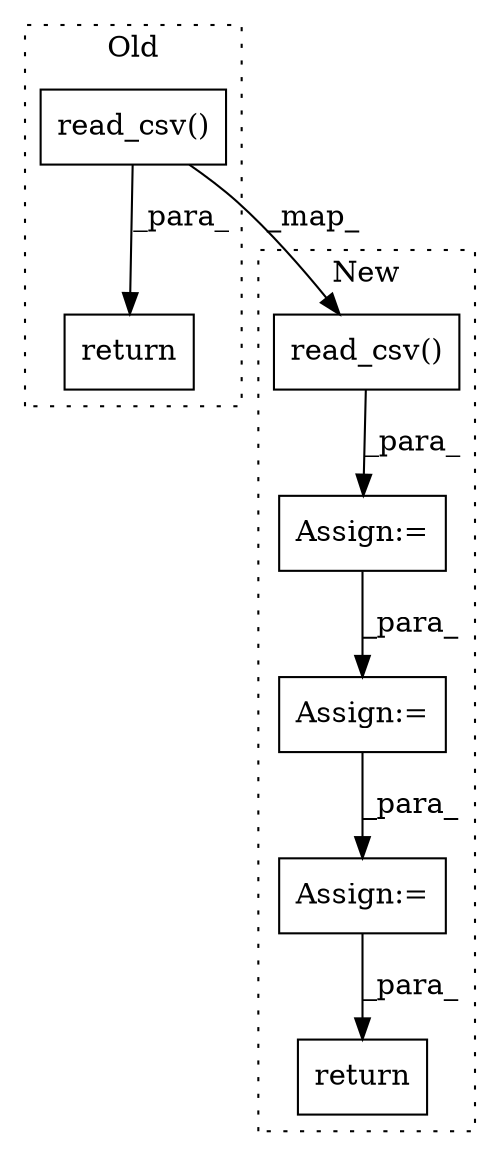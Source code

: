 digraph G {
subgraph cluster0 {
1 [label="read_csv()" a="75" s="36558,36575" l="12,1" shape="box"];
4 [label="return" a="93" s="36551" l="7" shape="box"];
label = "Old";
style="dotted";
}
subgraph cluster1 {
2 [label="read_csv()" a="75" s="39904,39921" l="12,1" shape="box"];
3 [label="Assign:=" a="68" s="39971" l="3" shape="box"];
5 [label="return" a="93" s="40085" l="7" shape="box"];
6 [label="Assign:=" a="68" s="40035" l="3" shape="box"];
7 [label="Assign:=" a="68" s="39901" l="3" shape="box"];
label = "New";
style="dotted";
}
1 -> 4 [label="_para_"];
1 -> 2 [label="_map_"];
2 -> 7 [label="_para_"];
3 -> 6 [label="_para_"];
6 -> 5 [label="_para_"];
7 -> 3 [label="_para_"];
}